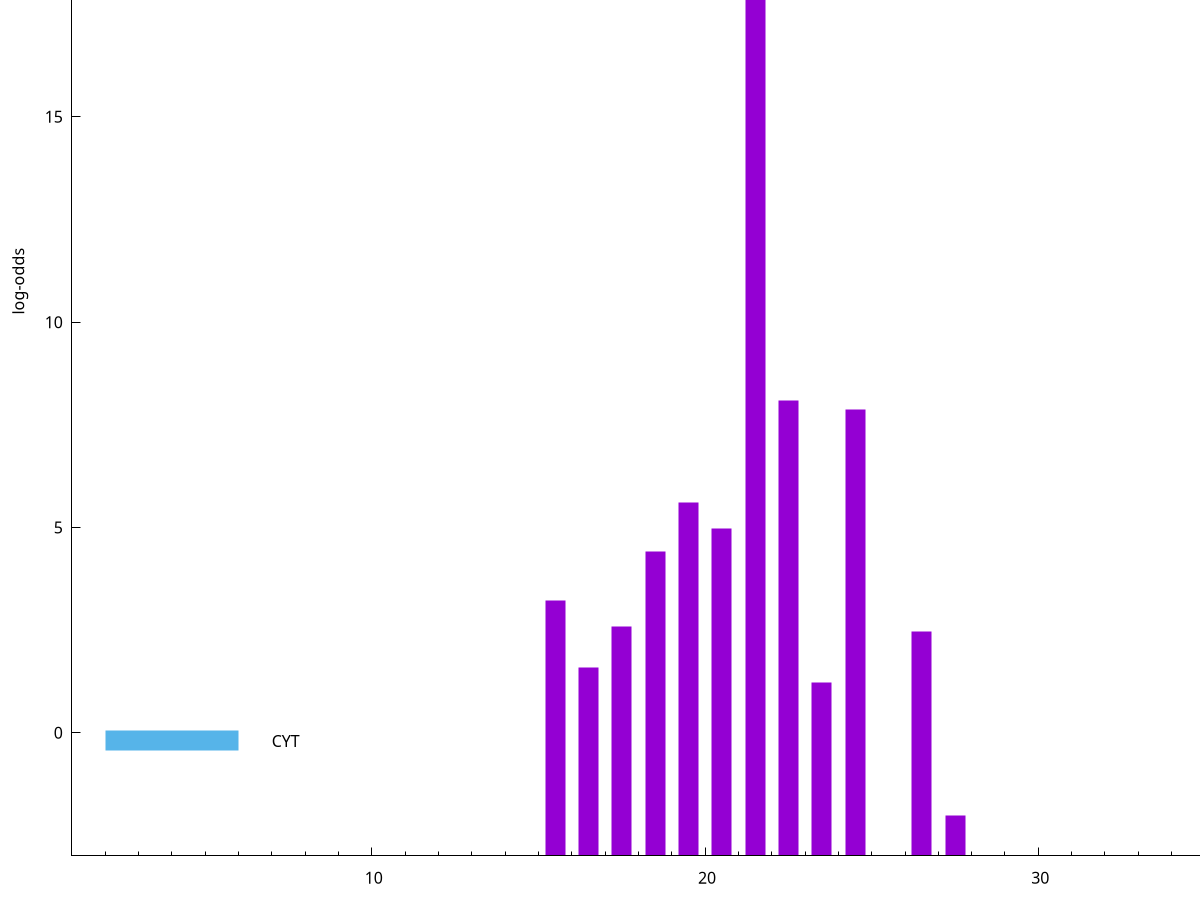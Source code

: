 set title "LipoP predictions for SRR5666568.gff"
set size 2., 1.4
set xrange [1:70] 
set mxtics 10
set yrange [-3:25]
set y2range [0:28]
set ylabel "log-odds"
set term postscript eps color solid "Helvetica" 30
set output "SRR5666568.gff166.eps"
set arrow from 2,19.5765 to 6,19.5765 nohead lt 1 lw 20
set label "SpI" at 7,19.5765
set arrow from 2,-0.200913 to 6,-0.200913 nohead lt 3 lw 20
set label "CYT" at 7,-0.200913
set arrow from 2,19.5765 to 6,19.5765 nohead lt 1 lw 20
set label "SpI" at 7,19.5765
# NOTE: The scores below are the log-odds scores with the threshold
# NOTE: subtracted (a hack to make gnuplot make the histogram all
# NOTE: look nice).
plot "-" axes x1y2 title "" with impulses lt 1 lw 20
21.500000 22.575300
22.500000 11.093580
24.500000 10.878060
19.500000 8.615850
20.500000 7.980190
18.500000 7.406580
15.500000 6.225310
17.500000 5.584800
26.500000 5.474090
16.500000 4.578730
23.500000 4.220780
27.500000 0.992830
e
exit
